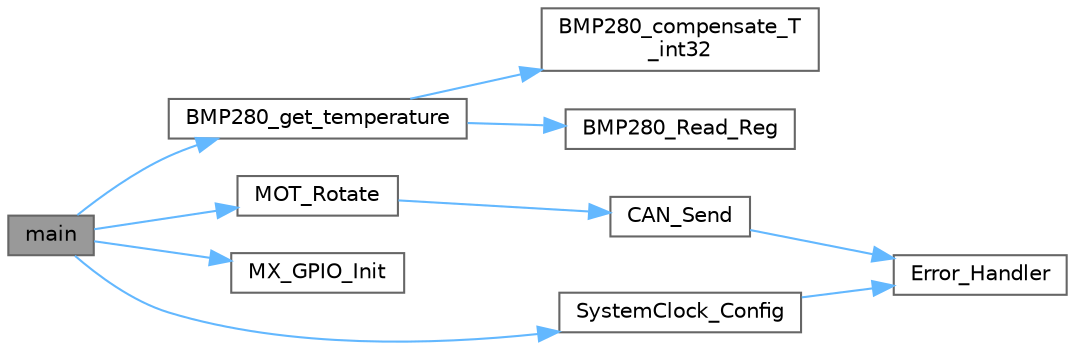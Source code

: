 digraph "main"
{
 // LATEX_PDF_SIZE
  bgcolor="transparent";
  edge [fontname=Helvetica,fontsize=10,labelfontname=Helvetica,labelfontsize=10];
  node [fontname=Helvetica,fontsize=10,shape=box,height=0.2,width=0.4];
  rankdir="LR";
  Node1 [id="Node000001",label="main",height=0.2,width=0.4,color="gray40", fillcolor="grey60", style="filled", fontcolor="black",tooltip="The application entry point."];
  Node1 -> Node2 [id="edge1_Node000001_Node000002",color="steelblue1",style="solid",tooltip=" "];
  Node2 [id="Node000002",label="BMP280_get_temperature",height=0.2,width=0.4,color="grey40", fillcolor="white", style="filled",URL="$BMP280__driver_8c.html#a9ad63608e8acf7960d27522dd0b207e7",tooltip="Get the compensated temperature in degrees Celsius."];
  Node2 -> Node3 [id="edge2_Node000002_Node000003",color="steelblue1",style="solid",tooltip=" "];
  Node3 [id="Node000003",label="BMP280_compensate_T\l_int32",height=0.2,width=0.4,color="grey40", fillcolor="white", style="filled",URL="$BMP280__driver_8c.html#a834859c5ae69b3526a0b585923956c46",tooltip="Compensate temperature reading from BMP280."];
  Node2 -> Node4 [id="edge3_Node000002_Node000004",color="steelblue1",style="solid",tooltip=" "];
  Node4 [id="Node000004",label="BMP280_Read_Reg",height=0.2,width=0.4,color="grey40", fillcolor="white", style="filled",URL="$BMP280__driver_8c.html#aa66b5f318d41d4ead70418d8d4e0a21f",tooltip="Read data from a BMP280 register."];
  Node1 -> Node5 [id="edge4_Node000001_Node000005",color="steelblue1",style="solid",tooltip=" "];
  Node5 [id="Node000005",label="MOT_Rotate",height=0.2,width=0.4,color="grey40", fillcolor="white", style="filled",URL="$motor__driver_8c.html#ac871d052fae9a46d976f13fcf487b24b",tooltip="Rotates the Step Motor of an angle in a defined direction."];
  Node5 -> Node6 [id="edge5_Node000005_Node000006",color="steelblue1",style="solid",tooltip=" "];
  Node6 [id="Node000006",label="CAN_Send",height=0.2,width=0.4,color="grey40", fillcolor="white", style="filled",URL="$motor__driver_8c.html#a115d7cd8d6cc2c93d2b3a2db8acc3bb9",tooltip="Sends a CAN message with retry logic."];
  Node6 -> Node7 [id="edge6_Node000006_Node000007",color="steelblue1",style="solid",tooltip=" "];
  Node7 [id="Node000007",label="Error_Handler",height=0.2,width=0.4,color="grey40", fillcolor="white", style="filled",URL="$main_8c.html#a1730ffe1e560465665eb47d9264826f9",tooltip="This function is executed in case of error occurrence."];
  Node1 -> Node8 [id="edge7_Node000001_Node000008",color="steelblue1",style="solid",tooltip=" "];
  Node8 [id="Node000008",label="MX_GPIO_Init",height=0.2,width=0.4,color="grey40", fillcolor="white", style="filled",URL="$gpio_8c.html#ac724e431d2af879252de35615be2bdea",tooltip=" "];
  Node1 -> Node9 [id="edge8_Node000001_Node000009",color="steelblue1",style="solid",tooltip=" "];
  Node9 [id="Node000009",label="SystemClock_Config",height=0.2,width=0.4,color="grey40", fillcolor="white", style="filled",URL="$main_8c.html#a70af21c671abfcc773614a9a4f63d920",tooltip="System Clock Configuration."];
  Node9 -> Node7 [id="edge9_Node000009_Node000007",color="steelblue1",style="solid",tooltip=" "];
}
